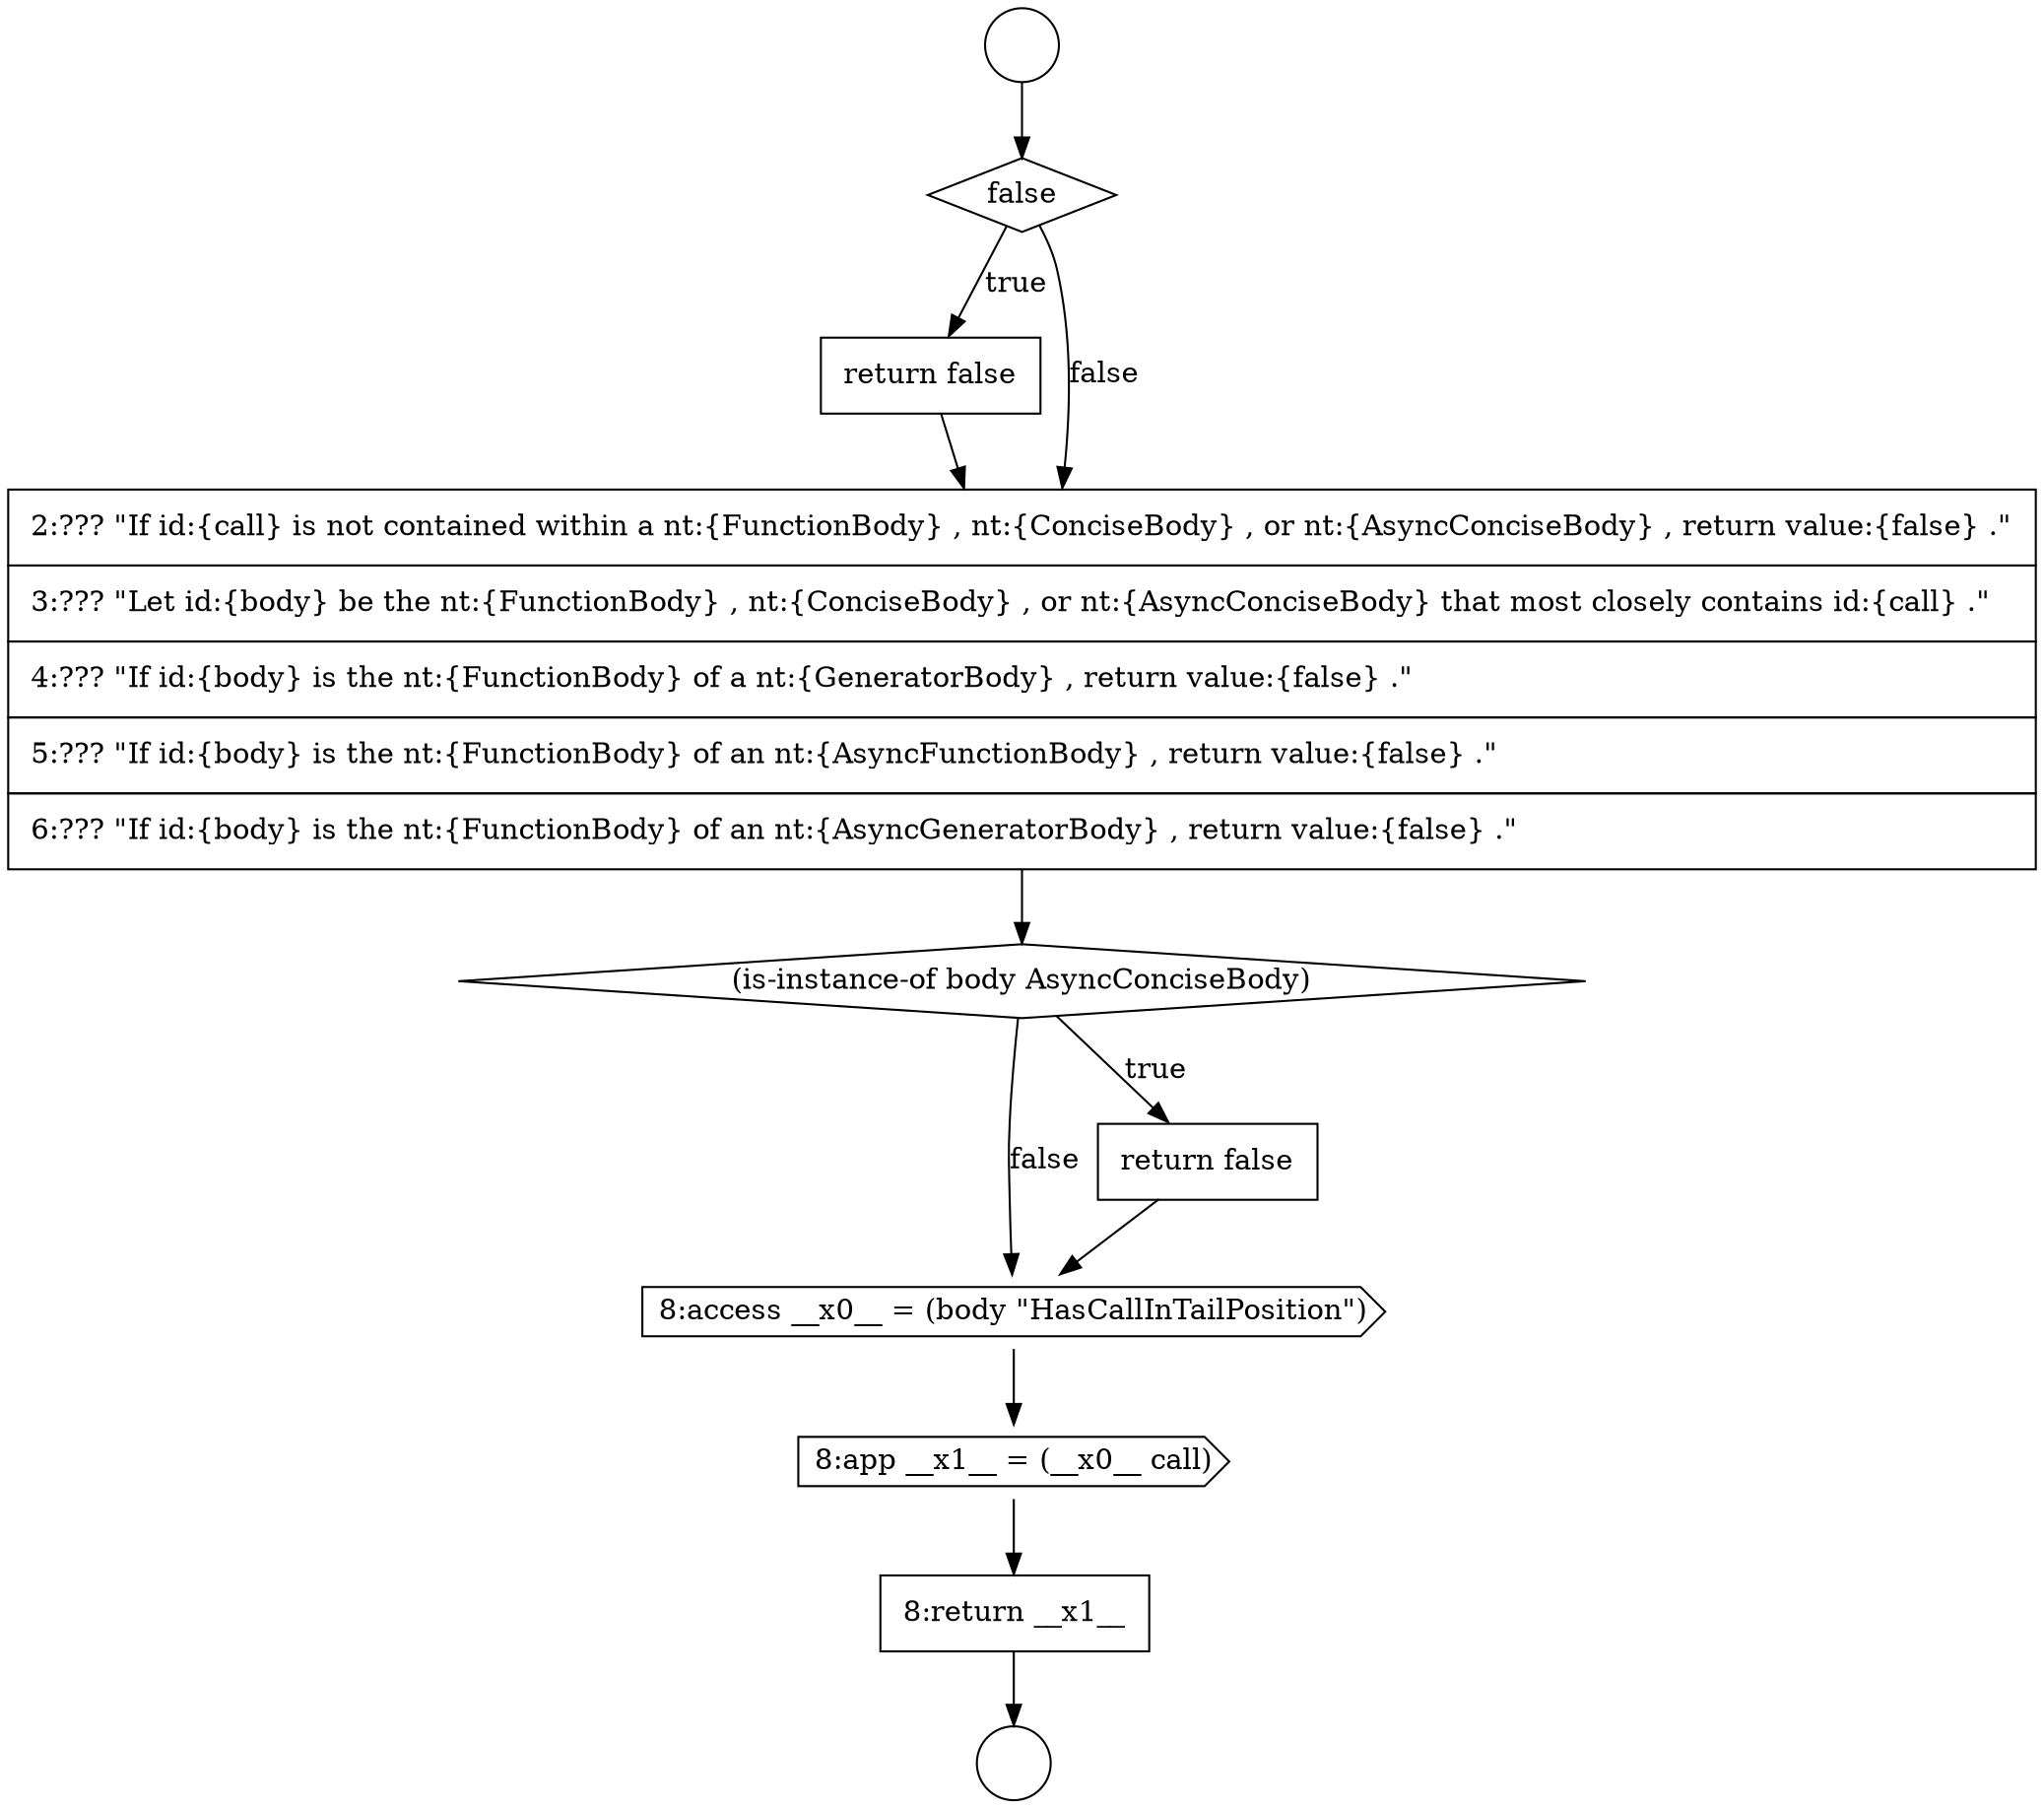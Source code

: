 digraph {
  node10387 [shape=circle label=" " color="black" fillcolor="white" style=filled]
  node10395 [shape=none, margin=0, label=<<font color="black">
    <table border="0" cellborder="1" cellspacing="0" cellpadding="10">
      <tr><td align="left">8:return __x1__</td></tr>
    </table>
  </font>> color="black" fillcolor="white" style=filled]
  node10394 [shape=cds, label=<<font color="black">8:app __x1__ = (__x0__ call)</font>> color="black" fillcolor="white" style=filled]
  node10391 [shape=diamond, label=<<font color="black">(is-instance-of body AsyncConciseBody)</font>> color="black" fillcolor="white" style=filled]
  node10393 [shape=cds, label=<<font color="black">8:access __x0__ = (body &quot;HasCallInTailPosition&quot;)</font>> color="black" fillcolor="white" style=filled]
  node10392 [shape=none, margin=0, label=<<font color="black">
    <table border="0" cellborder="1" cellspacing="0" cellpadding="10">
      <tr><td align="left">return false</td></tr>
    </table>
  </font>> color="black" fillcolor="white" style=filled]
  node10386 [shape=circle label=" " color="black" fillcolor="white" style=filled]
  node10389 [shape=none, margin=0, label=<<font color="black">
    <table border="0" cellborder="1" cellspacing="0" cellpadding="10">
      <tr><td align="left">return false</td></tr>
    </table>
  </font>> color="black" fillcolor="white" style=filled]
  node10388 [shape=diamond, label=<<font color="black">false</font>> color="black" fillcolor="white" style=filled]
  node10390 [shape=none, margin=0, label=<<font color="black">
    <table border="0" cellborder="1" cellspacing="0" cellpadding="10">
      <tr><td align="left">2:??? &quot;If id:{call} is not contained within a nt:{FunctionBody} , nt:{ConciseBody} , or nt:{AsyncConciseBody} , return value:{false} .&quot;</td></tr>
      <tr><td align="left">3:??? &quot;Let id:{body} be the nt:{FunctionBody} , nt:{ConciseBody} , or nt:{AsyncConciseBody} that most closely contains id:{call} .&quot;</td></tr>
      <tr><td align="left">4:??? &quot;If id:{body} is the nt:{FunctionBody} of a nt:{GeneratorBody} , return value:{false} .&quot;</td></tr>
      <tr><td align="left">5:??? &quot;If id:{body} is the nt:{FunctionBody} of an nt:{AsyncFunctionBody} , return value:{false} .&quot;</td></tr>
      <tr><td align="left">6:??? &quot;If id:{body} is the nt:{FunctionBody} of an nt:{AsyncGeneratorBody} , return value:{false} .&quot;</td></tr>
    </table>
  </font>> color="black" fillcolor="white" style=filled]
  node10394 -> node10395 [ color="black"]
  node10391 -> node10392 [label=<<font color="black">true</font>> color="black"]
  node10391 -> node10393 [label=<<font color="black">false</font>> color="black"]
  node10389 -> node10390 [ color="black"]
  node10390 -> node10391 [ color="black"]
  node10393 -> node10394 [ color="black"]
  node10388 -> node10389 [label=<<font color="black">true</font>> color="black"]
  node10388 -> node10390 [label=<<font color="black">false</font>> color="black"]
  node10392 -> node10393 [ color="black"]
  node10386 -> node10388 [ color="black"]
  node10395 -> node10387 [ color="black"]
}
